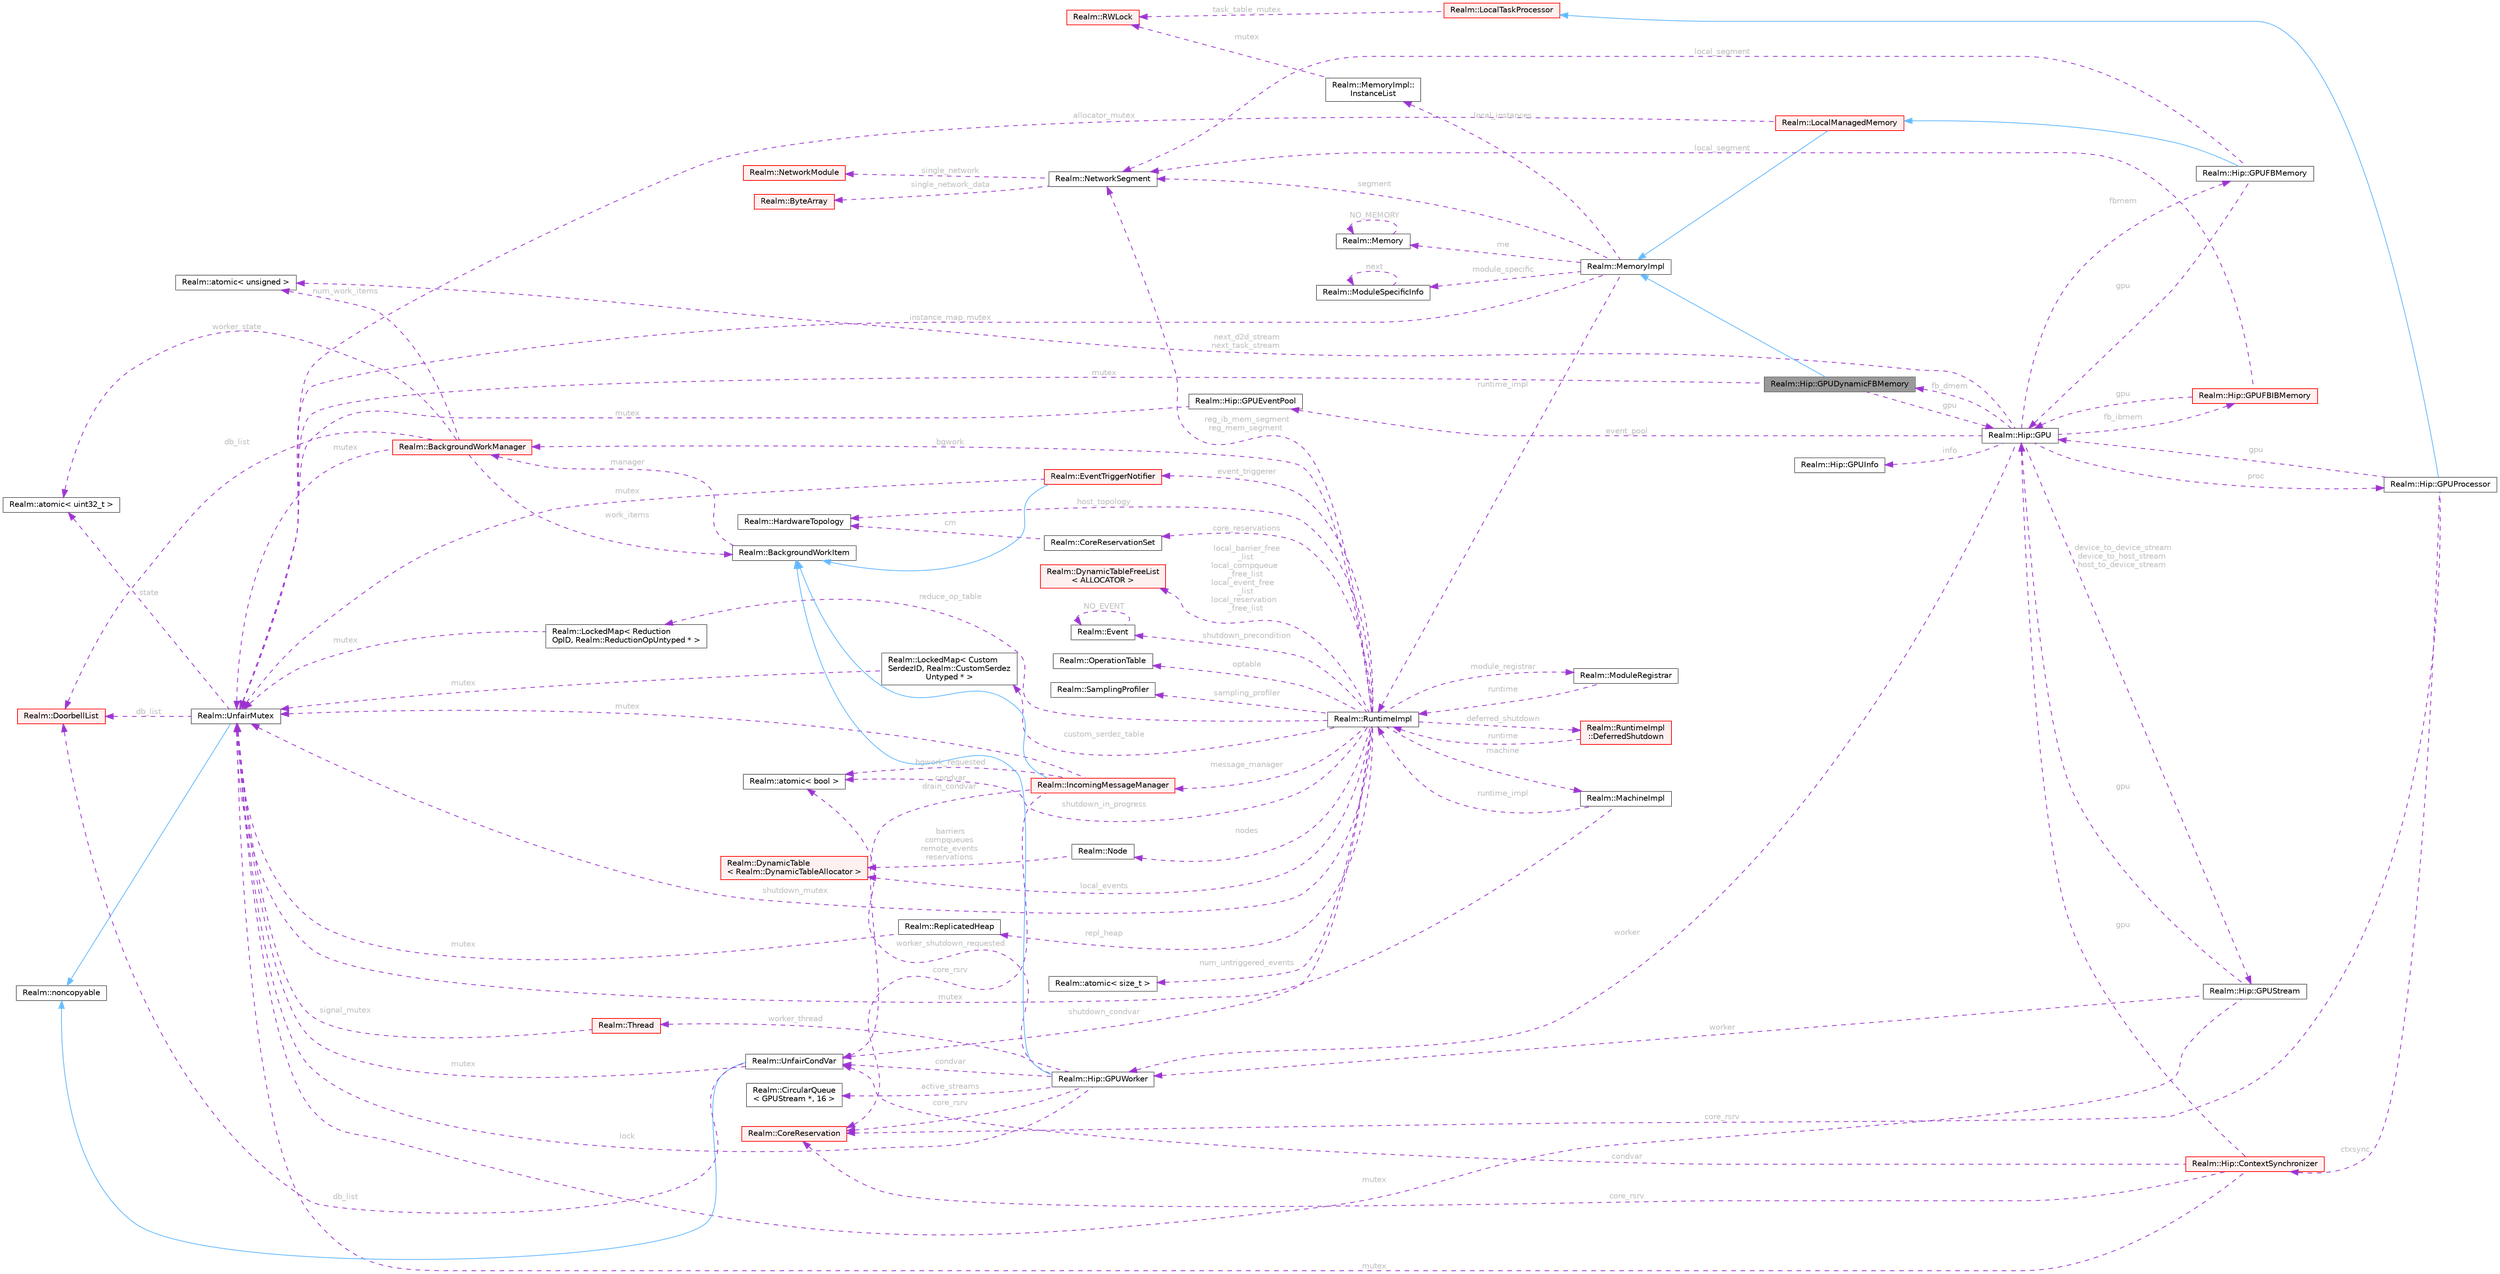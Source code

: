 digraph "Realm::Hip::GPUDynamicFBMemory"
{
 // LATEX_PDF_SIZE
  bgcolor="transparent";
  edge [fontname=Helvetica,fontsize=10,labelfontname=Helvetica,labelfontsize=10];
  node [fontname=Helvetica,fontsize=10,shape=box,height=0.2,width=0.4];
  rankdir="LR";
  Node1 [id="Node000001",label="Realm::Hip::GPUDynamicFBMemory",height=0.2,width=0.4,color="gray40", fillcolor="grey60", style="filled", fontcolor="black",tooltip=" "];
  Node2 -> Node1 [id="edge1_Node000001_Node000002",dir="back",color="steelblue1",style="solid",tooltip=" "];
  Node2 [id="Node000002",label="Realm::MemoryImpl",height=0.2,width=0.4,color="gray40", fillcolor="white", style="filled",URL="$classRealm_1_1MemoryImpl.html",tooltip=" "];
  Node3 -> Node2 [id="edge2_Node000002_Node000003",dir="back",color="darkorchid3",style="dashed",tooltip=" ",label=" me",fontcolor="grey" ];
  Node3 [id="Node000003",label="Realm::Memory",height=0.2,width=0.4,color="gray40", fillcolor="white", style="filled",URL="$classRealm_1_1Memory.html",tooltip=" "];
  Node3 -> Node3 [id="edge3_Node000003_Node000003",dir="back",color="darkorchid3",style="dashed",tooltip=" ",label=" NO_MEMORY",fontcolor="grey" ];
  Node4 -> Node2 [id="edge4_Node000002_Node000004",dir="back",color="darkorchid3",style="dashed",tooltip=" ",label=" segment",fontcolor="grey" ];
  Node4 [id="Node000004",label="Realm::NetworkSegment",height=0.2,width=0.4,color="gray40", fillcolor="white", style="filled",URL="$classRealm_1_1NetworkSegment.html",tooltip=" "];
  Node5 -> Node4 [id="edge5_Node000004_Node000005",dir="back",color="darkorchid3",style="dashed",tooltip=" ",label=" single_network",fontcolor="grey" ];
  Node5 [id="Node000005",label="Realm::NetworkModule",height=0.2,width=0.4,color="red", fillcolor="#FFF0F0", style="filled",URL="$classRealm_1_1NetworkModule.html",tooltip=" "];
  Node7 -> Node4 [id="edge6_Node000004_Node000007",dir="back",color="darkorchid3",style="dashed",tooltip=" ",label=" single_network_data",fontcolor="grey" ];
  Node7 [id="Node000007",label="Realm::ByteArray",height=0.2,width=0.4,color="red", fillcolor="#FFF0F0", style="filled",URL="$classRealm_1_1ByteArray.html",tooltip=" "];
  Node9 -> Node2 [id="edge7_Node000002_Node000009",dir="back",color="darkorchid3",style="dashed",tooltip=" ",label=" module_specific",fontcolor="grey" ];
  Node9 [id="Node000009",label="Realm::ModuleSpecificInfo",height=0.2,width=0.4,color="gray40", fillcolor="white", style="filled",URL="$classRealm_1_1ModuleSpecificInfo.html",tooltip=" "];
  Node9 -> Node9 [id="edge8_Node000009_Node000009",dir="back",color="darkorchid3",style="dashed",tooltip=" ",label=" next",fontcolor="grey" ];
  Node10 -> Node2 [id="edge9_Node000002_Node000010",dir="back",color="darkorchid3",style="dashed",tooltip=" ",label=" instance_map_mutex",fontcolor="grey" ];
  Node10 [id="Node000010",label="Realm::UnfairMutex",height=0.2,width=0.4,color="gray40", fillcolor="white", style="filled",URL="$classRealm_1_1UnfairMutex.html",tooltip=" "];
  Node11 -> Node10 [id="edge10_Node000010_Node000011",dir="back",color="steelblue1",style="solid",tooltip=" "];
  Node11 [id="Node000011",label="Realm::noncopyable",height=0.2,width=0.4,color="gray40", fillcolor="white", style="filled",URL="$classRealm_1_1noncopyable.html",tooltip=" "];
  Node12 -> Node10 [id="edge11_Node000010_Node000012",dir="back",color="darkorchid3",style="dashed",tooltip=" ",label=" state",fontcolor="grey" ];
  Node12 [id="Node000012",label="Realm::atomic\< uint32_t \>",height=0.2,width=0.4,color="gray40", fillcolor="white", style="filled",URL="$classRealm_1_1atomic.html",tooltip=" "];
  Node13 -> Node10 [id="edge12_Node000010_Node000013",dir="back",color="darkorchid3",style="dashed",tooltip=" ",label=" db_list",fontcolor="grey" ];
  Node13 [id="Node000013",label="Realm::DoorbellList",height=0.2,width=0.4,color="red", fillcolor="#FFF0F0", style="filled",URL="$classRealm_1_1DoorbellList.html",tooltip=" "];
  Node15 -> Node2 [id="edge13_Node000002_Node000015",dir="back",color="darkorchid3",style="dashed",tooltip=" ",label=" local_instances",fontcolor="grey" ];
  Node15 [id="Node000015",label="Realm::MemoryImpl::\lInstanceList",height=0.2,width=0.4,color="gray40", fillcolor="white", style="filled",URL="$structRealm_1_1MemoryImpl_1_1InstanceList.html",tooltip=" "];
  Node16 -> Node15 [id="edge14_Node000015_Node000016",dir="back",color="darkorchid3",style="dashed",tooltip=" ",label=" mutex",fontcolor="grey" ];
  Node16 [id="Node000016",label="Realm::RWLock",height=0.2,width=0.4,color="red", fillcolor="#FFF0F0", style="filled",URL="$classRealm_1_1RWLock.html",tooltip=" "];
  Node19 -> Node2 [id="edge15_Node000002_Node000019",dir="back",color="darkorchid3",style="dashed",tooltip=" ",label=" runtime_impl",fontcolor="grey" ];
  Node19 [id="Node000019",label="Realm::RuntimeImpl",height=0.2,width=0.4,color="gray40", fillcolor="white", style="filled",URL="$classRealm_1_1RuntimeImpl.html",tooltip=" "];
  Node20 -> Node19 [id="edge16_Node000019_Node000020",dir="back",color="darkorchid3",style="dashed",tooltip=" ",label=" machine",fontcolor="grey" ];
  Node20 [id="Node000020",label="Realm::MachineImpl",height=0.2,width=0.4,color="gray40", fillcolor="white", style="filled",URL="$classRealm_1_1MachineImpl.html",tooltip=" "];
  Node10 -> Node20 [id="edge17_Node000020_Node000010",dir="back",color="darkorchid3",style="dashed",tooltip=" ",label=" mutex",fontcolor="grey" ];
  Node19 -> Node20 [id="edge18_Node000020_Node000019",dir="back",color="darkorchid3",style="dashed",tooltip=" ",label=" runtime_impl",fontcolor="grey" ];
  Node21 -> Node19 [id="edge19_Node000019_Node000021",dir="back",color="darkorchid3",style="dashed",tooltip=" ",label=" reduce_op_table",fontcolor="grey" ];
  Node21 [id="Node000021",label="Realm::LockedMap\< Reduction\lOpID, Realm::ReductionOpUntyped * \>",height=0.2,width=0.4,color="gray40", fillcolor="white", style="filled",URL="$classRealm_1_1LockedMap.html",tooltip=" "];
  Node10 -> Node21 [id="edge20_Node000021_Node000010",dir="back",color="darkorchid3",style="dashed",tooltip=" ",label=" mutex",fontcolor="grey" ];
  Node22 -> Node19 [id="edge21_Node000019_Node000022",dir="back",color="darkorchid3",style="dashed",tooltip=" ",label=" custom_serdez_table",fontcolor="grey" ];
  Node22 [id="Node000022",label="Realm::LockedMap\< Custom\lSerdezID, Realm::CustomSerdez\lUntyped * \>",height=0.2,width=0.4,color="gray40", fillcolor="white", style="filled",URL="$classRealm_1_1LockedMap.html",tooltip=" "];
  Node10 -> Node22 [id="edge22_Node000022_Node000010",dir="back",color="darkorchid3",style="dashed",tooltip=" ",label=" mutex",fontcolor="grey" ];
  Node23 -> Node19 [id="edge23_Node000019_Node000023",dir="back",color="darkorchid3",style="dashed",tooltip=" ",label=" num_untriggered_events",fontcolor="grey" ];
  Node23 [id="Node000023",label="Realm::atomic\< size_t \>",height=0.2,width=0.4,color="gray40", fillcolor="white", style="filled",URL="$classRealm_1_1atomic.html",tooltip=" "];
  Node24 -> Node19 [id="edge24_Node000019_Node000024",dir="back",color="darkorchid3",style="dashed",tooltip=" ",label=" nodes",fontcolor="grey" ];
  Node24 [id="Node000024",label="Realm::Node",height=0.2,width=0.4,color="gray40", fillcolor="white", style="filled",URL="$structRealm_1_1Node.html",tooltip=" "];
  Node25 -> Node24 [id="edge25_Node000024_Node000025",dir="back",color="darkorchid3",style="dashed",tooltip=" ",label=" barriers\ncompqueues\nremote_events\nreservations",fontcolor="grey" ];
  Node25 [id="Node000025",label="Realm::DynamicTable\l\< Realm::DynamicTableAllocator \>",height=0.2,width=0.4,color="red", fillcolor="#FFF0F0", style="filled",URL="$classRealm_1_1DynamicTable.html",tooltip=" "];
  Node25 -> Node19 [id="edge26_Node000019_Node000025",dir="back",color="darkorchid3",style="dashed",tooltip=" ",label=" local_events",fontcolor="grey" ];
  Node28 -> Node19 [id="edge27_Node000019_Node000028",dir="back",color="darkorchid3",style="dashed",tooltip=" ",label=" local_barrier_free\l_list\nlocal_compqueue\l_free_list\nlocal_event_free\l_list\nlocal_reservation\l_free_list",fontcolor="grey" ];
  Node28 [id="Node000028",label="Realm::DynamicTableFreeList\l\< ALLOCATOR \>",height=0.2,width=0.4,color="red", fillcolor="#FFF0F0", style="filled",URL="$classRealm_1_1DynamicTableFreeList.html",tooltip=" "];
  Node10 -> Node19 [id="edge28_Node000019_Node000010",dir="back",color="darkorchid3",style="dashed",tooltip=" ",label=" shutdown_mutex",fontcolor="grey" ];
  Node30 -> Node19 [id="edge29_Node000019_Node000030",dir="back",color="darkorchid3",style="dashed",tooltip=" ",label=" shutdown_condvar",fontcolor="grey" ];
  Node30 [id="Node000030",label="Realm::UnfairCondVar",height=0.2,width=0.4,color="gray40", fillcolor="white", style="filled",URL="$classRealm_1_1UnfairCondVar.html",tooltip=" "];
  Node11 -> Node30 [id="edge30_Node000030_Node000011",dir="back",color="steelblue1",style="solid",tooltip=" "];
  Node10 -> Node30 [id="edge31_Node000030_Node000010",dir="back",color="darkorchid3",style="dashed",tooltip=" ",label=" mutex",fontcolor="grey" ];
  Node13 -> Node30 [id="edge32_Node000030_Node000013",dir="back",color="darkorchid3",style="dashed",tooltip=" ",label=" db_list",fontcolor="grey" ];
  Node31 -> Node19 [id="edge33_Node000019_Node000031",dir="back",color="darkorchid3",style="dashed",tooltip=" ",label=" shutdown_precondition",fontcolor="grey" ];
  Node31 [id="Node000031",label="Realm::Event",height=0.2,width=0.4,color="gray40", fillcolor="white", style="filled",URL="$classRealm_1_1Event.html",tooltip=" "];
  Node31 -> Node31 [id="edge34_Node000031_Node000031",dir="back",color="darkorchid3",style="dashed",tooltip=" ",label=" NO_EVENT",fontcolor="grey" ];
  Node32 -> Node19 [id="edge35_Node000019_Node000032",dir="back",color="darkorchid3",style="dashed",tooltip=" ",label=" shutdown_in_progress",fontcolor="grey" ];
  Node32 [id="Node000032",label="Realm::atomic\< bool \>",height=0.2,width=0.4,color="gray40", fillcolor="white", style="filled",URL="$classRealm_1_1atomic.html",tooltip=" "];
  Node33 -> Node19 [id="edge36_Node000019_Node000033",dir="back",color="darkorchid3",style="dashed",tooltip=" ",label=" host_topology",fontcolor="grey" ];
  Node33 [id="Node000033",label="Realm::HardwareTopology",height=0.2,width=0.4,color="gray40", fillcolor="white", style="filled",URL="$classRealm_1_1HardwareTopology.html",tooltip="Represents the topology of the host processor cores and memory."];
  Node34 -> Node19 [id="edge37_Node000019_Node000034",dir="back",color="darkorchid3",style="dashed",tooltip=" ",label=" core_reservations",fontcolor="grey" ];
  Node34 [id="Node000034",label="Realm::CoreReservationSet",height=0.2,width=0.4,color="gray40", fillcolor="white", style="filled",URL="$classRealm_1_1CoreReservationSet.html",tooltip=" "];
  Node33 -> Node34 [id="edge38_Node000034_Node000033",dir="back",color="darkorchid3",style="dashed",tooltip=" ",label=" cm",fontcolor="grey" ];
  Node35 -> Node19 [id="edge39_Node000019_Node000035",dir="back",color="darkorchid3",style="dashed",tooltip=" ",label=" bgwork",fontcolor="grey" ];
  Node35 [id="Node000035",label="Realm::BackgroundWorkManager",height=0.2,width=0.4,color="red", fillcolor="#FFF0F0", style="filled",URL="$classRealm_1_1BackgroundWorkManager.html",tooltip=" "];
  Node10 -> Node35 [id="edge40_Node000035_Node000010",dir="back",color="darkorchid3",style="dashed",tooltip=" ",label=" mutex",fontcolor="grey" ];
  Node37 -> Node35 [id="edge41_Node000035_Node000037",dir="back",color="darkorchid3",style="dashed",tooltip=" ",label=" num_work_items",fontcolor="grey" ];
  Node37 [id="Node000037",label="Realm::atomic\< unsigned \>",height=0.2,width=0.4,color="gray40", fillcolor="white", style="filled",URL="$classRealm_1_1atomic.html",tooltip=" "];
  Node40 -> Node35 [id="edge42_Node000035_Node000040",dir="back",color="darkorchid3",style="dashed",tooltip=" ",label=" work_items",fontcolor="grey" ];
  Node40 [id="Node000040",label="Realm::BackgroundWorkItem",height=0.2,width=0.4,color="gray40", fillcolor="white", style="filled",URL="$classRealm_1_1BackgroundWorkItem.html",tooltip=" "];
  Node35 -> Node40 [id="edge43_Node000040_Node000035",dir="back",color="darkorchid3",style="dashed",tooltip=" ",label=" manager",fontcolor="grey" ];
  Node12 -> Node35 [id="edge44_Node000035_Node000012",dir="back",color="darkorchid3",style="dashed",tooltip=" ",label=" worker_state",fontcolor="grey" ];
  Node13 -> Node35 [id="edge45_Node000035_Node000013",dir="back",color="darkorchid3",style="dashed",tooltip=" ",label=" db_list",fontcolor="grey" ];
  Node43 -> Node19 [id="edge46_Node000019_Node000043",dir="back",color="darkorchid3",style="dashed",tooltip=" ",label=" message_manager",fontcolor="grey" ];
  Node43 [id="Node000043",label="Realm::IncomingMessageManager",height=0.2,width=0.4,color="red", fillcolor="#FFF0F0", style="filled",URL="$classRealm_1_1IncomingMessageManager.html",tooltip=" "];
  Node40 -> Node43 [id="edge47_Node000043_Node000040",dir="back",color="steelblue1",style="solid",tooltip=" "];
  Node32 -> Node43 [id="edge48_Node000043_Node000032",dir="back",color="darkorchid3",style="dashed",tooltip=" ",label=" bgwork_requested",fontcolor="grey" ];
  Node10 -> Node43 [id="edge49_Node000043_Node000010",dir="back",color="darkorchid3",style="dashed",tooltip=" ",label=" mutex",fontcolor="grey" ];
  Node30 -> Node43 [id="edge50_Node000043_Node000030",dir="back",color="darkorchid3",style="dashed",tooltip=" ",label=" condvar\ndrain_condvar",fontcolor="grey" ];
  Node49 -> Node43 [id="edge51_Node000043_Node000049",dir="back",color="darkorchid3",style="dashed",tooltip=" ",label=" core_rsrv",fontcolor="grey" ];
  Node49 [id="Node000049",label="Realm::CoreReservation",height=0.2,width=0.4,color="red", fillcolor="#FFF0F0", style="filled",URL="$classRealm_1_1CoreReservation.html",tooltip=" "];
  Node51 -> Node19 [id="edge52_Node000019_Node000051",dir="back",color="darkorchid3",style="dashed",tooltip=" ",label=" event_triggerer",fontcolor="grey" ];
  Node51 [id="Node000051",label="Realm::EventTriggerNotifier",height=0.2,width=0.4,color="red", fillcolor="#FFF0F0", style="filled",URL="$classRealm_1_1EventTriggerNotifier.html",tooltip=" "];
  Node40 -> Node51 [id="edge53_Node000051_Node000040",dir="back",color="steelblue1",style="solid",tooltip=" "];
  Node10 -> Node51 [id="edge54_Node000051_Node000010",dir="back",color="darkorchid3",style="dashed",tooltip=" ",label=" mutex",fontcolor="grey" ];
  Node57 -> Node19 [id="edge55_Node000019_Node000057",dir="back",color="darkorchid3",style="dashed",tooltip=" ",label=" optable",fontcolor="grey" ];
  Node57 [id="Node000057",label="Realm::OperationTable",height=0.2,width=0.4,color="gray40", fillcolor="white", style="filled",URL="$classRealm_1_1OperationTable.html",tooltip=" "];
  Node58 -> Node19 [id="edge56_Node000019_Node000058",dir="back",color="darkorchid3",style="dashed",tooltip=" ",label=" sampling_profiler",fontcolor="grey" ];
  Node58 [id="Node000058",label="Realm::SamplingProfiler",height=0.2,width=0.4,color="gray40", fillcolor="white", style="filled",URL="$classRealm_1_1SamplingProfiler.html",tooltip=" "];
  Node59 -> Node19 [id="edge57_Node000019_Node000059",dir="back",color="darkorchid3",style="dashed",tooltip=" ",label=" repl_heap",fontcolor="grey" ];
  Node59 [id="Node000059",label="Realm::ReplicatedHeap",height=0.2,width=0.4,color="gray40", fillcolor="white", style="filled",URL="$classRealm_1_1ReplicatedHeap.html",tooltip=" "];
  Node10 -> Node59 [id="edge58_Node000059_Node000010",dir="back",color="darkorchid3",style="dashed",tooltip=" ",label=" mutex",fontcolor="grey" ];
  Node60 -> Node19 [id="edge59_Node000019_Node000060",dir="back",color="darkorchid3",style="dashed",tooltip=" ",label=" deferred_shutdown",fontcolor="grey" ];
  Node60 [id="Node000060",label="Realm::RuntimeImpl\l::DeferredShutdown",height=0.2,width=0.4,color="red", fillcolor="#FFF0F0", style="filled",URL="$classRealm_1_1RuntimeImpl_1_1DeferredShutdown.html",tooltip=" "];
  Node19 -> Node60 [id="edge60_Node000060_Node000019",dir="back",color="darkorchid3",style="dashed",tooltip=" ",label=" runtime",fontcolor="grey" ];
  Node4 -> Node19 [id="edge61_Node000019_Node000004",dir="back",color="darkorchid3",style="dashed",tooltip=" ",label=" reg_ib_mem_segment\nreg_mem_segment",fontcolor="grey" ];
  Node61 -> Node19 [id="edge62_Node000019_Node000061",dir="back",color="darkorchid3",style="dashed",tooltip=" ",label=" module_registrar",fontcolor="grey" ];
  Node61 [id="Node000061",label="Realm::ModuleRegistrar",height=0.2,width=0.4,color="gray40", fillcolor="white", style="filled",URL="$classRealm_1_1ModuleRegistrar.html",tooltip=" "];
  Node19 -> Node61 [id="edge63_Node000061_Node000019",dir="back",color="darkorchid3",style="dashed",tooltip=" ",label=" runtime",fontcolor="grey" ];
  Node62 -> Node1 [id="edge64_Node000001_Node000062",dir="back",color="darkorchid3",style="dashed",tooltip=" ",label=" gpu",fontcolor="grey" ];
  Node62 [id="Node000062",label="Realm::Hip::GPU",height=0.2,width=0.4,color="gray40", fillcolor="white", style="filled",URL="$classRealm_1_1Hip_1_1GPU.html",tooltip=" "];
  Node63 -> Node62 [id="edge65_Node000062_Node000063",dir="back",color="darkorchid3",style="dashed",tooltip=" ",label=" info",fontcolor="grey" ];
  Node63 [id="Node000063",label="Realm::Hip::GPUInfo",height=0.2,width=0.4,color="gray40", fillcolor="white", style="filled",URL="$structRealm_1_1Hip_1_1GPUInfo.html",tooltip=" "];
  Node64 -> Node62 [id="edge66_Node000062_Node000064",dir="back",color="darkorchid3",style="dashed",tooltip=" ",label=" worker",fontcolor="grey" ];
  Node64 [id="Node000064",label="Realm::Hip::GPUWorker",height=0.2,width=0.4,color="gray40", fillcolor="white", style="filled",URL="$classRealm_1_1Hip_1_1GPUWorker.html",tooltip=" "];
  Node40 -> Node64 [id="edge67_Node000064_Node000040",dir="back",color="steelblue1",style="solid",tooltip=" "];
  Node10 -> Node64 [id="edge68_Node000064_Node000010",dir="back",color="darkorchid3",style="dashed",tooltip=" ",label=" lock",fontcolor="grey" ];
  Node30 -> Node64 [id="edge69_Node000064_Node000030",dir="back",color="darkorchid3",style="dashed",tooltip=" ",label=" condvar",fontcolor="grey" ];
  Node65 -> Node64 [id="edge70_Node000064_Node000065",dir="back",color="darkorchid3",style="dashed",tooltip=" ",label=" active_streams",fontcolor="grey" ];
  Node65 [id="Node000065",label="Realm::CircularQueue\l\< GPUStream *, 16 \>",height=0.2,width=0.4,color="gray40", fillcolor="white", style="filled",URL="$classRealm_1_1CircularQueue.html",tooltip=" "];
  Node49 -> Node64 [id="edge71_Node000064_Node000049",dir="back",color="darkorchid3",style="dashed",tooltip=" ",label=" core_rsrv",fontcolor="grey" ];
  Node66 -> Node64 [id="edge72_Node000064_Node000066",dir="back",color="darkorchid3",style="dashed",tooltip=" ",label=" worker_thread",fontcolor="grey" ];
  Node66 [id="Node000066",label="Realm::Thread",height=0.2,width=0.4,color="red", fillcolor="#FFF0F0", style="filled",URL="$classRealm_1_1Thread.html",tooltip=" "];
  Node10 -> Node66 [id="edge73_Node000066_Node000010",dir="back",color="darkorchid3",style="dashed",tooltip=" ",label=" signal_mutex",fontcolor="grey" ];
  Node32 -> Node64 [id="edge74_Node000064_Node000032",dir="back",color="darkorchid3",style="dashed",tooltip=" ",label=" worker_shutdown_requested",fontcolor="grey" ];
  Node92 -> Node62 [id="edge75_Node000062_Node000092",dir="back",color="darkorchid3",style="dashed",tooltip=" ",label=" proc",fontcolor="grey" ];
  Node92 [id="Node000092",label="Realm::Hip::GPUProcessor",height=0.2,width=0.4,color="gray40", fillcolor="white", style="filled",URL="$classRealm_1_1Hip_1_1GPUProcessor.html",tooltip=" "];
  Node93 -> Node92 [id="edge76_Node000092_Node000093",dir="back",color="steelblue1",style="solid",tooltip=" "];
  Node93 [id="Node000093",label="Realm::LocalTaskProcessor",height=0.2,width=0.4,color="red", fillcolor="#FFF0F0", style="filled",URL="$classRealm_1_1LocalTaskProcessor.html",tooltip=" "];
  Node16 -> Node93 [id="edge77_Node000093_Node000016",dir="back",color="darkorchid3",style="dashed",tooltip=" ",label=" task_table_mutex",fontcolor="grey" ];
  Node62 -> Node92 [id="edge78_Node000092_Node000062",dir="back",color="darkorchid3",style="dashed",tooltip=" ",label=" gpu",fontcolor="grey" ];
  Node120 -> Node92 [id="edge79_Node000092_Node000120",dir="back",color="darkorchid3",style="dashed",tooltip=" ",label=" ctxsync",fontcolor="grey" ];
  Node120 [id="Node000120",label="Realm::Hip::ContextSynchronizer",height=0.2,width=0.4,color="red", fillcolor="#FFF0F0", style="filled",URL="$classRealm_1_1Hip_1_1ContextSynchronizer.html",tooltip=" "];
  Node62 -> Node120 [id="edge80_Node000120_Node000062",dir="back",color="darkorchid3",style="dashed",tooltip=" ",label=" gpu",fontcolor="grey" ];
  Node10 -> Node120 [id="edge81_Node000120_Node000010",dir="back",color="darkorchid3",style="dashed",tooltip=" ",label=" mutex",fontcolor="grey" ];
  Node30 -> Node120 [id="edge82_Node000120_Node000030",dir="back",color="darkorchid3",style="dashed",tooltip=" ",label=" condvar",fontcolor="grey" ];
  Node49 -> Node120 [id="edge83_Node000120_Node000049",dir="back",color="darkorchid3",style="dashed",tooltip=" ",label=" core_rsrv",fontcolor="grey" ];
  Node49 -> Node92 [id="edge84_Node000092_Node000049",dir="back",color="darkorchid3",style="dashed",tooltip=" ",label=" core_rsrv",fontcolor="grey" ];
  Node142 -> Node62 [id="edge85_Node000062_Node000142",dir="back",color="darkorchid3",style="dashed",tooltip=" ",label=" fbmem",fontcolor="grey" ];
  Node142 [id="Node000142",label="Realm::Hip::GPUFBMemory",height=0.2,width=0.4,color="gray40", fillcolor="white", style="filled",URL="$classRealm_1_1Hip_1_1GPUFBMemory.html",tooltip=" "];
  Node132 -> Node142 [id="edge86_Node000142_Node000132",dir="back",color="steelblue1",style="solid",tooltip=" "];
  Node132 [id="Node000132",label="Realm::LocalManagedMemory",height=0.2,width=0.4,color="red", fillcolor="#FFF0F0", style="filled",URL="$classRealm_1_1LocalManagedMemory.html",tooltip=" "];
  Node2 -> Node132 [id="edge87_Node000132_Node000002",dir="back",color="steelblue1",style="solid",tooltip=" "];
  Node10 -> Node132 [id="edge88_Node000132_Node000010",dir="back",color="darkorchid3",style="dashed",tooltip=" ",label=" allocator_mutex",fontcolor="grey" ];
  Node62 -> Node142 [id="edge89_Node000142_Node000062",dir="back",color="darkorchid3",style="dashed",tooltip=" ",label=" gpu",fontcolor="grey" ];
  Node4 -> Node142 [id="edge90_Node000142_Node000004",dir="back",color="darkorchid3",style="dashed",tooltip=" ",label=" local_segment",fontcolor="grey" ];
  Node1 -> Node62 [id="edge91_Node000062_Node000001",dir="back",color="darkorchid3",style="dashed",tooltip=" ",label=" fb_dmem",fontcolor="grey" ];
  Node143 -> Node62 [id="edge92_Node000062_Node000143",dir="back",color="darkorchid3",style="dashed",tooltip=" ",label=" fb_ibmem",fontcolor="grey" ];
  Node143 [id="Node000143",label="Realm::Hip::GPUFBIBMemory",height=0.2,width=0.4,color="red", fillcolor="#FFF0F0", style="filled",URL="$classRealm_1_1Hip_1_1GPUFBIBMemory.html",tooltip=" "];
  Node62 -> Node143 [id="edge93_Node000143_Node000062",dir="back",color="darkorchid3",style="dashed",tooltip=" ",label=" gpu",fontcolor="grey" ];
  Node4 -> Node143 [id="edge94_Node000143_Node000004",dir="back",color="darkorchid3",style="dashed",tooltip=" ",label=" local_segment",fontcolor="grey" ];
  Node144 -> Node62 [id="edge95_Node000062_Node000144",dir="back",color="darkorchid3",style="dashed",tooltip=" ",label=" device_to_device_stream\ndevice_to_host_stream\nhost_to_device_stream",fontcolor="grey" ];
  Node144 [id="Node000144",label="Realm::Hip::GPUStream",height=0.2,width=0.4,color="gray40", fillcolor="white", style="filled",URL="$classRealm_1_1Hip_1_1GPUStream.html",tooltip=" "];
  Node62 -> Node144 [id="edge96_Node000144_Node000062",dir="back",color="darkorchid3",style="dashed",tooltip=" ",label=" gpu",fontcolor="grey" ];
  Node64 -> Node144 [id="edge97_Node000144_Node000064",dir="back",color="darkorchid3",style="dashed",tooltip=" ",label=" worker",fontcolor="grey" ];
  Node10 -> Node144 [id="edge98_Node000144_Node000010",dir="back",color="darkorchid3",style="dashed",tooltip=" ",label=" mutex",fontcolor="grey" ];
  Node37 -> Node62 [id="edge99_Node000062_Node000037",dir="back",color="darkorchid3",style="dashed",tooltip=" ",label=" next_d2d_stream\nnext_task_stream",fontcolor="grey" ];
  Node145 -> Node62 [id="edge100_Node000062_Node000145",dir="back",color="darkorchid3",style="dashed",tooltip=" ",label=" event_pool",fontcolor="grey" ];
  Node145 [id="Node000145",label="Realm::Hip::GPUEventPool",height=0.2,width=0.4,color="gray40", fillcolor="white", style="filled",URL="$classRealm_1_1Hip_1_1GPUEventPool.html",tooltip=" "];
  Node10 -> Node145 [id="edge101_Node000145_Node000010",dir="back",color="darkorchid3",style="dashed",tooltip=" ",label=" mutex",fontcolor="grey" ];
  Node10 -> Node1 [id="edge102_Node000001_Node000010",dir="back",color="darkorchid3",style="dashed",tooltip=" ",label=" mutex",fontcolor="grey" ];
}
